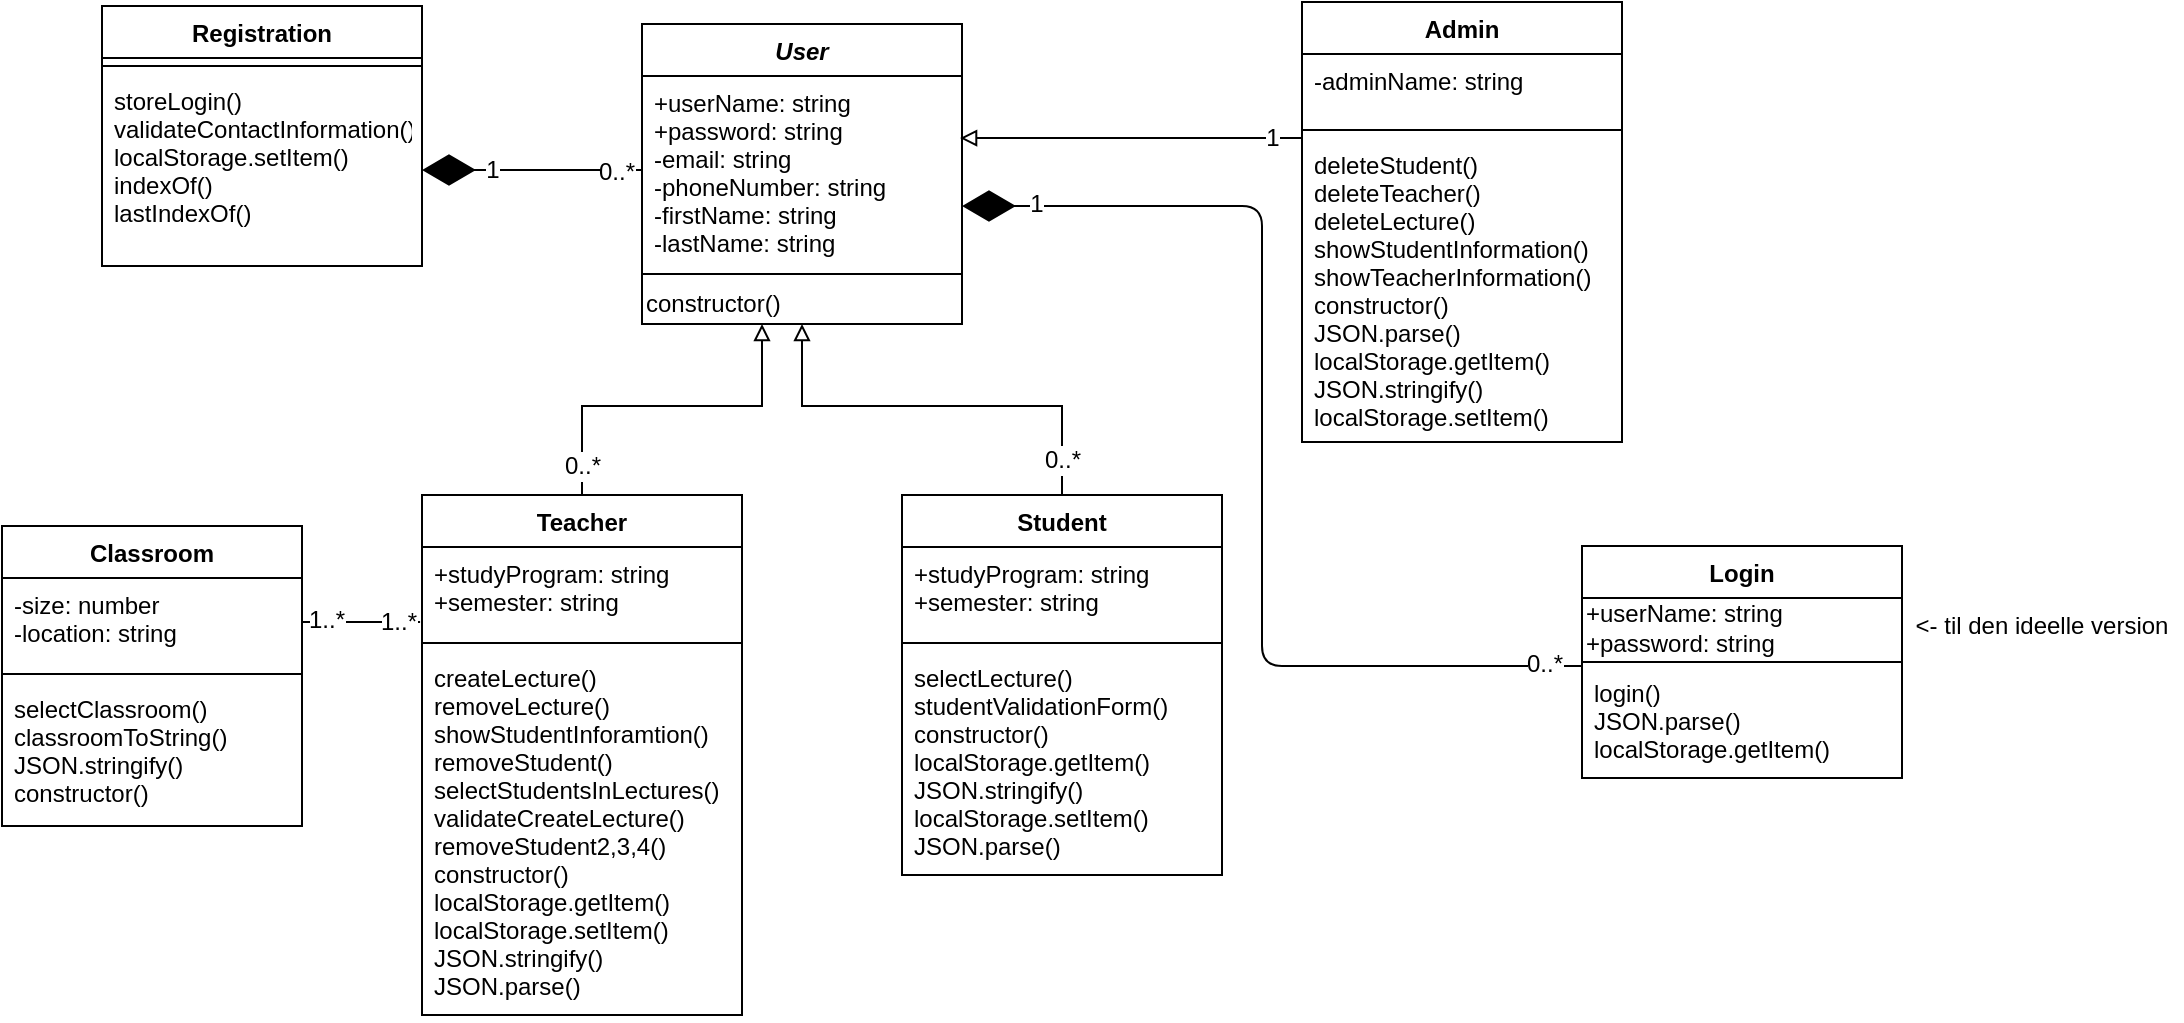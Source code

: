 <mxfile version="12.3.3" type="github" pages="1">
  <diagram name="Page-1" id="e7e014a7-5840-1c2e-5031-d8a46d1fe8dd">
    <mxGraphModel dx="1662" dy="762" grid="1" gridSize="10" guides="1" tooltips="1" connect="1" arrows="1" fold="1" page="1" pageScale="1" pageWidth="1169" pageHeight="826" background="#ffffff" math="0" shadow="0">
      <root>
        <mxCell id="0"/>
        <mxCell id="1" parent="0"/>
        <mxCell id="LFXo94fJ0sIlH8z8r5xg-41" value="" style="edgeStyle=orthogonalEdgeStyle;rounded=0;orthogonalLoop=1;jettySize=auto;html=1;startArrow=block;startFill=0;endArrow=none;endFill=0;" parent="1" source="LFXo94fJ0sIlH8z8r5xg-43" target="LFXo94fJ0sIlH8z8r5xg-51" edge="1">
          <mxGeometry relative="1" as="geometry">
            <Array as="points">
              <mxPoint x="430" y="220"/>
              <mxPoint x="560" y="220"/>
            </Array>
          </mxGeometry>
        </mxCell>
        <mxCell id="KUXy2POJu7MudUyYKtRD-20" value="0..*" style="text;html=1;align=center;verticalAlign=middle;resizable=0;points=[];;labelBackgroundColor=#ffffff;" vertex="1" connectable="0" parent="LFXo94fJ0sIlH8z8r5xg-41">
          <mxGeometry x="0.838" relative="1" as="geometry">
            <mxPoint as="offset"/>
          </mxGeometry>
        </mxCell>
        <mxCell id="LFXo94fJ0sIlH8z8r5xg-42" value="" style="edgeStyle=orthogonalEdgeStyle;rounded=0;orthogonalLoop=1;jettySize=auto;html=1;startArrow=block;startFill=0;endArrow=none;endFill=0;" parent="1" source="LFXo94fJ0sIlH8z8r5xg-43" target="LFXo94fJ0sIlH8z8r5xg-47" edge="1">
          <mxGeometry relative="1" as="geometry">
            <Array as="points">
              <mxPoint x="410" y="220"/>
              <mxPoint x="320" y="220"/>
            </Array>
          </mxGeometry>
        </mxCell>
        <mxCell id="KUXy2POJu7MudUyYKtRD-18" value="0..*" style="text;html=1;align=center;verticalAlign=middle;resizable=0;points=[];;labelBackgroundColor=#ffffff;" vertex="1" connectable="0" parent="LFXo94fJ0sIlH8z8r5xg-42">
          <mxGeometry x="0.835" relative="1" as="geometry">
            <mxPoint as="offset"/>
          </mxGeometry>
        </mxCell>
        <mxCell id="WU4-prx6dVndjo4hRYrT-12" value="" style="edgeStyle=orthogonalEdgeStyle;rounded=0;orthogonalLoop=1;jettySize=auto;html=1;startArrow=block;startFill=0;endArrow=none;endFill=0;exitX=0.994;exitY=0.33;exitDx=0;exitDy=0;exitPerimeter=0;" parent="1" source="LFXo94fJ0sIlH8z8r5xg-44" target="WU4-prx6dVndjo4hRYrT-8" edge="1">
          <mxGeometry relative="1" as="geometry">
            <mxPoint x="520" y="128" as="sourcePoint"/>
            <Array as="points">
              <mxPoint x="640" y="86"/>
              <mxPoint x="640" y="86"/>
            </Array>
          </mxGeometry>
        </mxCell>
        <mxCell id="KUXy2POJu7MudUyYKtRD-17" value="1" style="text;html=1;align=center;verticalAlign=middle;resizable=0;points=[];;labelBackgroundColor=#ffffff;" vertex="1" connectable="0" parent="WU4-prx6dVndjo4hRYrT-12">
          <mxGeometry x="0.825" relative="1" as="geometry">
            <mxPoint as="offset"/>
          </mxGeometry>
        </mxCell>
        <mxCell id="LFXo94fJ0sIlH8z8r5xg-43" value="User" style="swimlane;fontStyle=3;align=center;verticalAlign=top;childLayout=stackLayout;horizontal=1;startSize=26;horizontalStack=0;resizeParent=1;resizeParentMax=0;resizeLast=0;collapsible=1;marginBottom=0;" parent="1" vertex="1">
          <mxGeometry x="350" y="29" width="160" height="150" as="geometry">
            <mxRectangle x="350" y="29" width="70" height="26" as="alternateBounds"/>
          </mxGeometry>
        </mxCell>
        <mxCell id="LFXo94fJ0sIlH8z8r5xg-44" value="+userName: string&#xa;+password: string&#xa;-email: string&#xa;-phoneNumber: string&#xa;-firstName: string&#xa;-lastName: string&#xa;" style="text;strokeColor=none;fillColor=none;align=left;verticalAlign=top;spacingLeft=4;spacingRight=4;overflow=hidden;rotatable=0;points=[[0,0.5],[1,0.5]];portConstraint=eastwest;" parent="LFXo94fJ0sIlH8z8r5xg-43" vertex="1">
          <mxGeometry y="26" width="160" height="94" as="geometry"/>
        </mxCell>
        <mxCell id="LFXo94fJ0sIlH8z8r5xg-45" value="" style="line;strokeWidth=1;fillColor=none;align=left;verticalAlign=middle;spacingTop=-1;spacingLeft=3;spacingRight=3;rotatable=0;labelPosition=right;points=[];portConstraint=eastwest;" parent="LFXo94fJ0sIlH8z8r5xg-43" vertex="1">
          <mxGeometry y="120" width="160" height="10" as="geometry"/>
        </mxCell>
        <mxCell id="KUXy2POJu7MudUyYKtRD-4" value="constructor()" style="text;html=1;align=left;verticalAlign=middle;resizable=0;points=[];;autosize=1;" vertex="1" parent="LFXo94fJ0sIlH8z8r5xg-43">
          <mxGeometry y="130" width="160" height="20" as="geometry"/>
        </mxCell>
        <mxCell id="WU4-prx6dVndjo4hRYrT-8" value="Admin" style="swimlane;fontStyle=1;align=center;verticalAlign=top;childLayout=stackLayout;horizontal=1;startSize=26;horizontalStack=0;resizeParent=1;resizeParentMax=0;resizeLast=0;collapsible=1;marginBottom=0;" parent="1" vertex="1">
          <mxGeometry x="680" y="18" width="160" height="220" as="geometry">
            <mxRectangle x="350" y="29" width="70" height="26" as="alternateBounds"/>
          </mxGeometry>
        </mxCell>
        <mxCell id="WU4-prx6dVndjo4hRYrT-9" value="-adminName: string" style="text;strokeColor=none;fillColor=none;align=left;verticalAlign=top;spacingLeft=4;spacingRight=4;overflow=hidden;rotatable=0;points=[[0,0.5],[1,0.5]];portConstraint=eastwest;" parent="WU4-prx6dVndjo4hRYrT-8" vertex="1">
          <mxGeometry y="26" width="160" height="34" as="geometry"/>
        </mxCell>
        <mxCell id="WU4-prx6dVndjo4hRYrT-10" value="" style="line;strokeWidth=1;fillColor=none;align=left;verticalAlign=middle;spacingTop=-1;spacingLeft=3;spacingRight=3;rotatable=0;labelPosition=right;points=[];portConstraint=eastwest;" parent="WU4-prx6dVndjo4hRYrT-8" vertex="1">
          <mxGeometry y="60" width="160" height="8" as="geometry"/>
        </mxCell>
        <mxCell id="WU4-prx6dVndjo4hRYrT-11" value="deleteStudent()&#xa;deleteTeacher()&#xa;deleteLecture()&#xa;showStudentInformation()&#xa;showTeacherInformation()&#xa;constructor()&#xa;JSON.parse()&#xa;localStorage.getItem()&#xa;JSON.stringify()&#xa;localStorage.setItem()&#xa;&#xa;" style="text;strokeColor=none;fillColor=none;align=left;verticalAlign=top;spacingLeft=4;spacingRight=4;overflow=hidden;rotatable=0;points=[[0,0.5],[1,0.5]];portConstraint=eastwest;" parent="WU4-prx6dVndjo4hRYrT-8" vertex="1">
          <mxGeometry y="68" width="160" height="152" as="geometry"/>
        </mxCell>
        <mxCell id="LFXo94fJ0sIlH8z8r5xg-47" value="Teacher" style="swimlane;fontStyle=1;align=center;verticalAlign=top;childLayout=stackLayout;horizontal=1;startSize=26;horizontalStack=0;resizeParent=1;resizeParentMax=0;resizeLast=0;collapsible=1;marginBottom=0;" parent="1" vertex="1">
          <mxGeometry x="240" y="264.5" width="160" height="260" as="geometry">
            <mxRectangle x="350" y="29" width="70" height="26" as="alternateBounds"/>
          </mxGeometry>
        </mxCell>
        <mxCell id="LFXo94fJ0sIlH8z8r5xg-48" value="+studyProgram: string&#xa;+semester: string" style="text;strokeColor=none;fillColor=none;align=left;verticalAlign=top;spacingLeft=4;spacingRight=4;overflow=hidden;rotatable=0;points=[[0,0.5],[1,0.5]];portConstraint=eastwest;" parent="LFXo94fJ0sIlH8z8r5xg-47" vertex="1">
          <mxGeometry y="26" width="160" height="44" as="geometry"/>
        </mxCell>
        <mxCell id="LFXo94fJ0sIlH8z8r5xg-49" value="" style="line;strokeWidth=1;fillColor=none;align=left;verticalAlign=middle;spacingTop=-1;spacingLeft=3;spacingRight=3;rotatable=0;labelPosition=right;points=[];portConstraint=eastwest;" parent="LFXo94fJ0sIlH8z8r5xg-47" vertex="1">
          <mxGeometry y="70" width="160" height="8" as="geometry"/>
        </mxCell>
        <mxCell id="LFXo94fJ0sIlH8z8r5xg-50" value="createLecture()&#xa;removeLecture()&#xa;showStudentInforamtion()&#xa;removeStudent()&#xa;selectStudentsInLectures()&#xa;validateCreateLecture()&#xa;removeStudent2,3,4()&#xa;constructor()&#xa;localStorage.getItem()&#xa;localStorage.setItem()&#xa;JSON.stringify()&#xa;JSON.parse()&#xa;" style="text;strokeColor=none;fillColor=none;align=left;verticalAlign=top;spacingLeft=4;spacingRight=4;overflow=hidden;rotatable=0;points=[[0,0.5],[1,0.5]];portConstraint=eastwest;" parent="LFXo94fJ0sIlH8z8r5xg-47" vertex="1">
          <mxGeometry y="78" width="160" height="182" as="geometry"/>
        </mxCell>
        <mxCell id="LFXo94fJ0sIlH8z8r5xg-51" value="Student" style="swimlane;fontStyle=1;align=center;verticalAlign=top;childLayout=stackLayout;horizontal=1;startSize=26;horizontalStack=0;resizeParent=1;resizeParentMax=0;resizeLast=0;collapsible=1;marginBottom=0;" parent="1" vertex="1">
          <mxGeometry x="480" y="264.5" width="160" height="190" as="geometry">
            <mxRectangle x="350" y="29" width="70" height="26" as="alternateBounds"/>
          </mxGeometry>
        </mxCell>
        <mxCell id="LFXo94fJ0sIlH8z8r5xg-52" value="+studyProgram: string&#xa;+semester: string" style="text;strokeColor=none;fillColor=none;align=left;verticalAlign=top;spacingLeft=4;spacingRight=4;overflow=hidden;rotatable=0;points=[[0,0.5],[1,0.5]];portConstraint=eastwest;" parent="LFXo94fJ0sIlH8z8r5xg-51" vertex="1">
          <mxGeometry y="26" width="160" height="44" as="geometry"/>
        </mxCell>
        <mxCell id="LFXo94fJ0sIlH8z8r5xg-53" value="" style="line;strokeWidth=1;fillColor=none;align=left;verticalAlign=middle;spacingTop=-1;spacingLeft=3;spacingRight=3;rotatable=0;labelPosition=right;points=[];portConstraint=eastwest;" parent="LFXo94fJ0sIlH8z8r5xg-51" vertex="1">
          <mxGeometry y="70" width="160" height="8" as="geometry"/>
        </mxCell>
        <mxCell id="LFXo94fJ0sIlH8z8r5xg-54" value="selectLecture()&#xa;studentValidationForm()&#xa;constructor()&#xa;localStorage.getItem()&#xa;JSON.stringify()&#xa;localStorage.setItem()&#xa;JSON.parse()" style="text;strokeColor=none;fillColor=none;align=left;verticalAlign=top;spacingLeft=4;spacingRight=4;overflow=hidden;rotatable=0;points=[[0,0.5],[1,0.5]];portConstraint=eastwest;" parent="LFXo94fJ0sIlH8z8r5xg-51" vertex="1">
          <mxGeometry y="78" width="160" height="112" as="geometry"/>
        </mxCell>
        <mxCell id="LFXo94fJ0sIlH8z8r5xg-62" value="Classroom" style="swimlane;fontStyle=1;align=center;verticalAlign=top;childLayout=stackLayout;horizontal=1;startSize=26;horizontalStack=0;resizeParent=1;resizeParentMax=0;resizeLast=0;collapsible=1;marginBottom=0;" parent="1" vertex="1">
          <mxGeometry x="30" y="280" width="150" height="150" as="geometry"/>
        </mxCell>
        <mxCell id="LFXo94fJ0sIlH8z8r5xg-63" value="-size: number&#xa;-location: string" style="text;strokeColor=none;fillColor=none;align=left;verticalAlign=top;spacingLeft=4;spacingRight=4;overflow=hidden;rotatable=0;points=[[0,0.5],[1,0.5]];portConstraint=eastwest;" parent="LFXo94fJ0sIlH8z8r5xg-62" vertex="1">
          <mxGeometry y="26" width="150" height="44" as="geometry"/>
        </mxCell>
        <mxCell id="LFXo94fJ0sIlH8z8r5xg-64" value="" style="line;strokeWidth=1;fillColor=none;align=left;verticalAlign=middle;spacingTop=-1;spacingLeft=3;spacingRight=3;rotatable=0;labelPosition=right;points=[];portConstraint=eastwest;" parent="LFXo94fJ0sIlH8z8r5xg-62" vertex="1">
          <mxGeometry y="70" width="150" height="8" as="geometry"/>
        </mxCell>
        <mxCell id="LFXo94fJ0sIlH8z8r5xg-65" value="selectClassroom()&#xa;classroomToString()&#xa;JSON.stringify()&#xa;constructor()" style="text;strokeColor=none;fillColor=none;align=left;verticalAlign=top;spacingLeft=4;spacingRight=4;overflow=hidden;rotatable=0;points=[[0,0.5],[1,0.5]];portConstraint=eastwest;" parent="LFXo94fJ0sIlH8z8r5xg-62" vertex="1">
          <mxGeometry y="78" width="150" height="72" as="geometry"/>
        </mxCell>
        <mxCell id="hfDIWK2UQCfKmpS9vzy0-5" value="Login" style="swimlane;fontStyle=1;align=center;verticalAlign=top;childLayout=stackLayout;horizontal=1;startSize=26;horizontalStack=0;resizeParent=1;resizeParentMax=0;resizeLast=0;collapsible=1;marginBottom=0;" parent="1" vertex="1">
          <mxGeometry x="820" y="290" width="160" height="116" as="geometry"/>
        </mxCell>
        <mxCell id="KUXy2POJu7MudUyYKtRD-2" value="+userName: string&lt;br&gt;+password: string" style="text;html=1;align=left;verticalAlign=middle;resizable=0;points=[];;autosize=1;" vertex="1" parent="hfDIWK2UQCfKmpS9vzy0-5">
          <mxGeometry y="26" width="160" height="30" as="geometry"/>
        </mxCell>
        <mxCell id="hfDIWK2UQCfKmpS9vzy0-7" value="" style="line;strokeWidth=1;fillColor=none;align=left;verticalAlign=middle;spacingTop=-1;spacingLeft=3;spacingRight=3;rotatable=0;labelPosition=right;points=[];portConstraint=eastwest;" parent="hfDIWK2UQCfKmpS9vzy0-5" vertex="1">
          <mxGeometry y="56" width="160" height="4" as="geometry"/>
        </mxCell>
        <mxCell id="hfDIWK2UQCfKmpS9vzy0-8" value="login()&#xa;JSON.parse()&#xa;localStorage.getItem()&#xa;" style="text;strokeColor=none;fillColor=none;align=left;verticalAlign=top;spacingLeft=4;spacingRight=4;overflow=hidden;rotatable=0;points=[[0,0.5],[1,0.5]];portConstraint=eastwest;" parent="hfDIWK2UQCfKmpS9vzy0-5" vertex="1">
          <mxGeometry y="60" width="160" height="56" as="geometry"/>
        </mxCell>
        <mxCell id="hfDIWK2UQCfKmpS9vzy0-10" value="Registration" style="swimlane;fontStyle=1;align=center;verticalAlign=top;childLayout=stackLayout;horizontal=1;startSize=26;horizontalStack=0;resizeParent=1;resizeParentMax=0;resizeLast=0;collapsible=1;marginBottom=0;" parent="1" vertex="1">
          <mxGeometry x="80" y="20" width="160" height="130" as="geometry"/>
        </mxCell>
        <mxCell id="hfDIWK2UQCfKmpS9vzy0-12" value="" style="line;strokeWidth=1;fillColor=none;align=left;verticalAlign=middle;spacingTop=-1;spacingLeft=3;spacingRight=3;rotatable=0;labelPosition=right;points=[];portConstraint=eastwest;" parent="hfDIWK2UQCfKmpS9vzy0-10" vertex="1">
          <mxGeometry y="26" width="160" height="8" as="geometry"/>
        </mxCell>
        <mxCell id="hfDIWK2UQCfKmpS9vzy0-13" value="storeLogin()&#xa;validateContactInformation()&#xa;localStorage.setItem()&#xa;indexOf()&#xa;lastIndexOf()" style="text;strokeColor=none;fillColor=none;align=left;verticalAlign=top;spacingLeft=4;spacingRight=4;overflow=hidden;rotatable=0;points=[[0,0.5],[1,0.5]];portConstraint=eastwest;" parent="hfDIWK2UQCfKmpS9vzy0-10" vertex="1">
          <mxGeometry y="34" width="160" height="96" as="geometry"/>
        </mxCell>
        <mxCell id="IEgNIyqpCmcc1P4-qV0--2" style="edgeStyle=orthogonalEdgeStyle;rounded=0;orthogonalLoop=1;jettySize=auto;html=1;entryX=-0.006;entryY=0.852;entryDx=0;entryDy=0;entryPerimeter=0;startArrow=none;startFill=0;endArrow=none;endFill=0;" parent="1" source="LFXo94fJ0sIlH8z8r5xg-63" target="LFXo94fJ0sIlH8z8r5xg-48" edge="1">
          <mxGeometry relative="1" as="geometry"/>
        </mxCell>
        <mxCell id="KUXy2POJu7MudUyYKtRD-29" value="1..*" style="text;html=1;align=center;verticalAlign=middle;resizable=0;points=[];;labelBackgroundColor=#ffffff;" vertex="1" connectable="0" parent="IEgNIyqpCmcc1P4-qV0--2">
          <mxGeometry x="-0.762" y="1" relative="1" as="geometry">
            <mxPoint x="5" as="offset"/>
          </mxGeometry>
        </mxCell>
        <mxCell id="KUXy2POJu7MudUyYKtRD-30" value="1..*" style="text;html=1;align=center;verticalAlign=middle;resizable=0;points=[];;labelBackgroundColor=#ffffff;" vertex="1" connectable="0" parent="IEgNIyqpCmcc1P4-qV0--2">
          <mxGeometry x="0.738" relative="1" as="geometry">
            <mxPoint x="-4" as="offset"/>
          </mxGeometry>
        </mxCell>
        <mxCell id="KUXy2POJu7MudUyYKtRD-3" value="&amp;lt;- til den ideelle version" style="text;html=1;strokeColor=none;fillColor=none;align=center;verticalAlign=middle;whiteSpace=wrap;rounded=0;" vertex="1" parent="1">
          <mxGeometry x="980" y="320" width="140" height="20" as="geometry"/>
        </mxCell>
        <mxCell id="KUXy2POJu7MudUyYKtRD-8" value="" style="endArrow=diamondThin;endFill=1;endSize=24;html=1;" edge="1" parent="1">
          <mxGeometry width="160" relative="1" as="geometry">
            <mxPoint x="820" y="350" as="sourcePoint"/>
            <mxPoint x="510" y="120" as="targetPoint"/>
            <Array as="points">
              <mxPoint x="660" y="350"/>
              <mxPoint x="660" y="120"/>
            </Array>
          </mxGeometry>
        </mxCell>
        <mxCell id="KUXy2POJu7MudUyYKtRD-27" value="1" style="text;html=1;align=center;verticalAlign=middle;resizable=0;points=[];;labelBackgroundColor=#ffffff;" vertex="1" connectable="0" parent="KUXy2POJu7MudUyYKtRD-8">
          <mxGeometry x="0.863" y="-1" relative="1" as="geometry">
            <mxPoint as="offset"/>
          </mxGeometry>
        </mxCell>
        <mxCell id="KUXy2POJu7MudUyYKtRD-28" value="0..*" style="text;html=1;align=center;verticalAlign=middle;resizable=0;points=[];;labelBackgroundColor=#ffffff;" vertex="1" connectable="0" parent="KUXy2POJu7MudUyYKtRD-8">
          <mxGeometry x="-0.93" y="-1" relative="1" as="geometry">
            <mxPoint as="offset"/>
          </mxGeometry>
        </mxCell>
        <mxCell id="KUXy2POJu7MudUyYKtRD-9" value="" style="endArrow=diamondThin;endFill=1;endSize=24;html=1;exitX=0;exitY=0.5;exitDx=0;exitDy=0;entryX=1;entryY=0.5;entryDx=0;entryDy=0;" edge="1" parent="1" source="LFXo94fJ0sIlH8z8r5xg-44" target="hfDIWK2UQCfKmpS9vzy0-13">
          <mxGeometry width="160" relative="1" as="geometry">
            <mxPoint x="40" y="550" as="sourcePoint"/>
            <mxPoint x="200" y="550" as="targetPoint"/>
          </mxGeometry>
        </mxCell>
        <mxCell id="KUXy2POJu7MudUyYKtRD-16" value="0..*" style="text;html=1;align=center;verticalAlign=middle;resizable=0;points=[];;labelBackgroundColor=#ffffff;" vertex="1" connectable="0" parent="KUXy2POJu7MudUyYKtRD-9">
          <mxGeometry x="-0.818" y="1" relative="1" as="geometry">
            <mxPoint x="-3" as="offset"/>
          </mxGeometry>
        </mxCell>
        <mxCell id="KUXy2POJu7MudUyYKtRD-26" value="1" style="text;html=1;align=center;verticalAlign=middle;resizable=0;points=[];;labelBackgroundColor=#ffffff;" vertex="1" connectable="0" parent="KUXy2POJu7MudUyYKtRD-9">
          <mxGeometry x="0.364" relative="1" as="geometry">
            <mxPoint as="offset"/>
          </mxGeometry>
        </mxCell>
      </root>
    </mxGraphModel>
  </diagram>
</mxfile>
